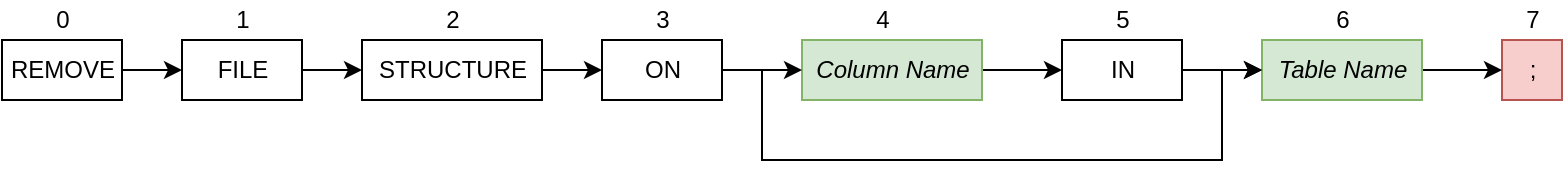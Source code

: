 <mxfile version="13.5.1" type="device"><diagram id="HH97DMklG3GvuwQJtJBX" name="Page-1"><mxGraphModel dx="1422" dy="804" grid="1" gridSize="10" guides="1" tooltips="1" connect="1" arrows="1" fold="1" page="1" pageScale="1" pageWidth="850" pageHeight="1100" math="0" shadow="0"><root><mxCell id="0"/><mxCell id="1" parent="0"/><mxCell id="w54cBLAl5rAkxmdbFsFD-127" style="edgeStyle=orthogonalEdgeStyle;rounded=0;orthogonalLoop=1;jettySize=auto;html=1;exitX=1;exitY=0.5;exitDx=0;exitDy=0;entryX=0;entryY=0.5;entryDx=0;entryDy=0;entryPerimeter=0;" edge="1" parent="1" source="w54cBLAl5rAkxmdbFsFD-1" target="w54cBLAl5rAkxmdbFsFD-225"><mxGeometry relative="1" as="geometry"><mxPoint x="140" y="95" as="targetPoint"/></mxGeometry></mxCell><mxCell id="w54cBLAl5rAkxmdbFsFD-1" value="REMOVE" style="html=1;" vertex="1" parent="1"><mxGeometry x="30" y="80" width="60" height="30" as="geometry"/></mxCell><mxCell id="w54cBLAl5rAkxmdbFsFD-2" value="0" style="text;html=1;align=center;verticalAlign=middle;resizable=0;points=[];autosize=1;" vertex="1" parent="1"><mxGeometry x="50" y="60" width="20" height="20" as="geometry"/></mxCell><mxCell id="w54cBLAl5rAkxmdbFsFD-53" value=";" style="html=1;fillColor=#f8cecc;strokeColor=#b85450;" vertex="1" parent="1"><mxGeometry x="780" y="80" width="30" height="30" as="geometry"/></mxCell><mxCell id="w54cBLAl5rAkxmdbFsFD-54" value="7" style="text;html=1;align=center;verticalAlign=middle;resizable=0;points=[];autosize=1;" vertex="1" parent="1"><mxGeometry x="785" y="60" width="20" height="20" as="geometry"/></mxCell><mxCell id="w54cBLAl5rAkxmdbFsFD-293" style="edgeStyle=orthogonalEdgeStyle;rounded=0;orthogonalLoop=1;jettySize=auto;html=1;exitX=1;exitY=0.5;exitDx=0;exitDy=0;entryX=0;entryY=0.5;entryDx=0;entryDy=0;" edge="1" parent="1" source="w54cBLAl5rAkxmdbFsFD-74" target="w54cBLAl5rAkxmdbFsFD-290"><mxGeometry relative="1" as="geometry"/></mxCell><mxCell id="w54cBLAl5rAkxmdbFsFD-74" value="&lt;i&gt;Column Name&lt;/i&gt;" style="html=1;fillColor=#d5e8d4;strokeColor=#82b366;" vertex="1" parent="1"><mxGeometry x="430" y="80" width="90" height="30" as="geometry"/></mxCell><mxCell id="w54cBLAl5rAkxmdbFsFD-75" value="4" style="text;html=1;align=center;verticalAlign=middle;resizable=0;points=[];autosize=1;" vertex="1" parent="1"><mxGeometry x="460" y="60" width="20" height="20" as="geometry"/></mxCell><mxCell id="w54cBLAl5rAkxmdbFsFD-296" style="edgeStyle=orthogonalEdgeStyle;rounded=0;orthogonalLoop=1;jettySize=auto;html=1;exitX=1;exitY=0.5;exitDx=0;exitDy=0;" edge="1" parent="1" source="w54cBLAl5rAkxmdbFsFD-225" target="w54cBLAl5rAkxmdbFsFD-231"><mxGeometry relative="1" as="geometry"/></mxCell><mxCell id="w54cBLAl5rAkxmdbFsFD-225" value="FILE" style="html=1;" vertex="1" parent="1"><mxGeometry x="120" y="80" width="60" height="30" as="geometry"/></mxCell><mxCell id="w54cBLAl5rAkxmdbFsFD-295" style="edgeStyle=orthogonalEdgeStyle;rounded=0;orthogonalLoop=1;jettySize=auto;html=1;exitX=1;exitY=0.5;exitDx=0;exitDy=0;entryX=0;entryY=0.5;entryDx=0;entryDy=0;" edge="1" parent="1" source="w54cBLAl5rAkxmdbFsFD-226" target="w54cBLAl5rAkxmdbFsFD-53"><mxGeometry relative="1" as="geometry"/></mxCell><mxCell id="w54cBLAl5rAkxmdbFsFD-226" value="&lt;i&gt;Table Name&lt;/i&gt;" style="html=1;fillColor=#d5e8d4;strokeColor=#82b366;" vertex="1" parent="1"><mxGeometry x="660" y="80" width="80" height="30" as="geometry"/></mxCell><mxCell id="w54cBLAl5rAkxmdbFsFD-269" style="edgeStyle=orthogonalEdgeStyle;rounded=0;orthogonalLoop=1;jettySize=auto;html=1;exitX=1;exitY=0.5;exitDx=0;exitDy=0;entryX=0;entryY=0.5;entryDx=0;entryDy=0;" edge="1" parent="1" source="w54cBLAl5rAkxmdbFsFD-231" target="w54cBLAl5rAkxmdbFsFD-288"><mxGeometry relative="1" as="geometry"/></mxCell><mxCell id="w54cBLAl5rAkxmdbFsFD-231" value="STRUCTURE" style="html=1;" vertex="1" parent="1"><mxGeometry x="210" y="80" width="90" height="30" as="geometry"/></mxCell><mxCell id="w54cBLAl5rAkxmdbFsFD-234" value="3" style="text;html=1;align=center;verticalAlign=middle;resizable=0;points=[];autosize=1;" vertex="1" parent="1"><mxGeometry x="350" y="60" width="20" height="20" as="geometry"/></mxCell><mxCell id="w54cBLAl5rAkxmdbFsFD-286" value="1" style="text;html=1;align=center;verticalAlign=middle;resizable=0;points=[];autosize=1;" vertex="1" parent="1"><mxGeometry x="140" y="60" width="20" height="20" as="geometry"/></mxCell><mxCell id="w54cBLAl5rAkxmdbFsFD-292" style="edgeStyle=orthogonalEdgeStyle;rounded=0;orthogonalLoop=1;jettySize=auto;html=1;exitX=1;exitY=0.5;exitDx=0;exitDy=0;entryX=0;entryY=0.5;entryDx=0;entryDy=0;" edge="1" parent="1" source="w54cBLAl5rAkxmdbFsFD-288" target="w54cBLAl5rAkxmdbFsFD-74"><mxGeometry relative="1" as="geometry"/></mxCell><mxCell id="w54cBLAl5rAkxmdbFsFD-299" style="edgeStyle=orthogonalEdgeStyle;rounded=0;orthogonalLoop=1;jettySize=auto;html=1;exitX=1;exitY=0.5;exitDx=0;exitDy=0;" edge="1" parent="1" source="w54cBLAl5rAkxmdbFsFD-288"><mxGeometry relative="1" as="geometry"><mxPoint x="660" y="95" as="targetPoint"/><Array as="points"><mxPoint x="410" y="95"/><mxPoint x="410" y="140"/><mxPoint x="640" y="140"/><mxPoint x="640" y="95"/></Array></mxGeometry></mxCell><mxCell id="w54cBLAl5rAkxmdbFsFD-288" value="ON" style="html=1;" vertex="1" parent="1"><mxGeometry x="330" y="80" width="60" height="30" as="geometry"/></mxCell><mxCell id="w54cBLAl5rAkxmdbFsFD-294" style="edgeStyle=orthogonalEdgeStyle;rounded=0;orthogonalLoop=1;jettySize=auto;html=1;exitX=1;exitY=0.5;exitDx=0;exitDy=0;entryX=0;entryY=0.5;entryDx=0;entryDy=0;" edge="1" parent="1" source="w54cBLAl5rAkxmdbFsFD-290" target="w54cBLAl5rAkxmdbFsFD-226"><mxGeometry relative="1" as="geometry"/></mxCell><mxCell id="w54cBLAl5rAkxmdbFsFD-290" value="IN" style="html=1;" vertex="1" parent="1"><mxGeometry x="560" y="80" width="60" height="30" as="geometry"/></mxCell><mxCell id="w54cBLAl5rAkxmdbFsFD-291" value="5" style="text;html=1;align=center;verticalAlign=middle;resizable=0;points=[];autosize=1;" vertex="1" parent="1"><mxGeometry x="580" y="60" width="20" height="20" as="geometry"/></mxCell><mxCell id="w54cBLAl5rAkxmdbFsFD-297" value="2" style="text;html=1;align=center;verticalAlign=middle;resizable=0;points=[];autosize=1;" vertex="1" parent="1"><mxGeometry x="245" y="60" width="20" height="20" as="geometry"/></mxCell><mxCell id="w54cBLAl5rAkxmdbFsFD-298" value="6" style="text;html=1;align=center;verticalAlign=middle;resizable=0;points=[];autosize=1;" vertex="1" parent="1"><mxGeometry x="690" y="60" width="20" height="20" as="geometry"/></mxCell></root></mxGraphModel></diagram></mxfile>